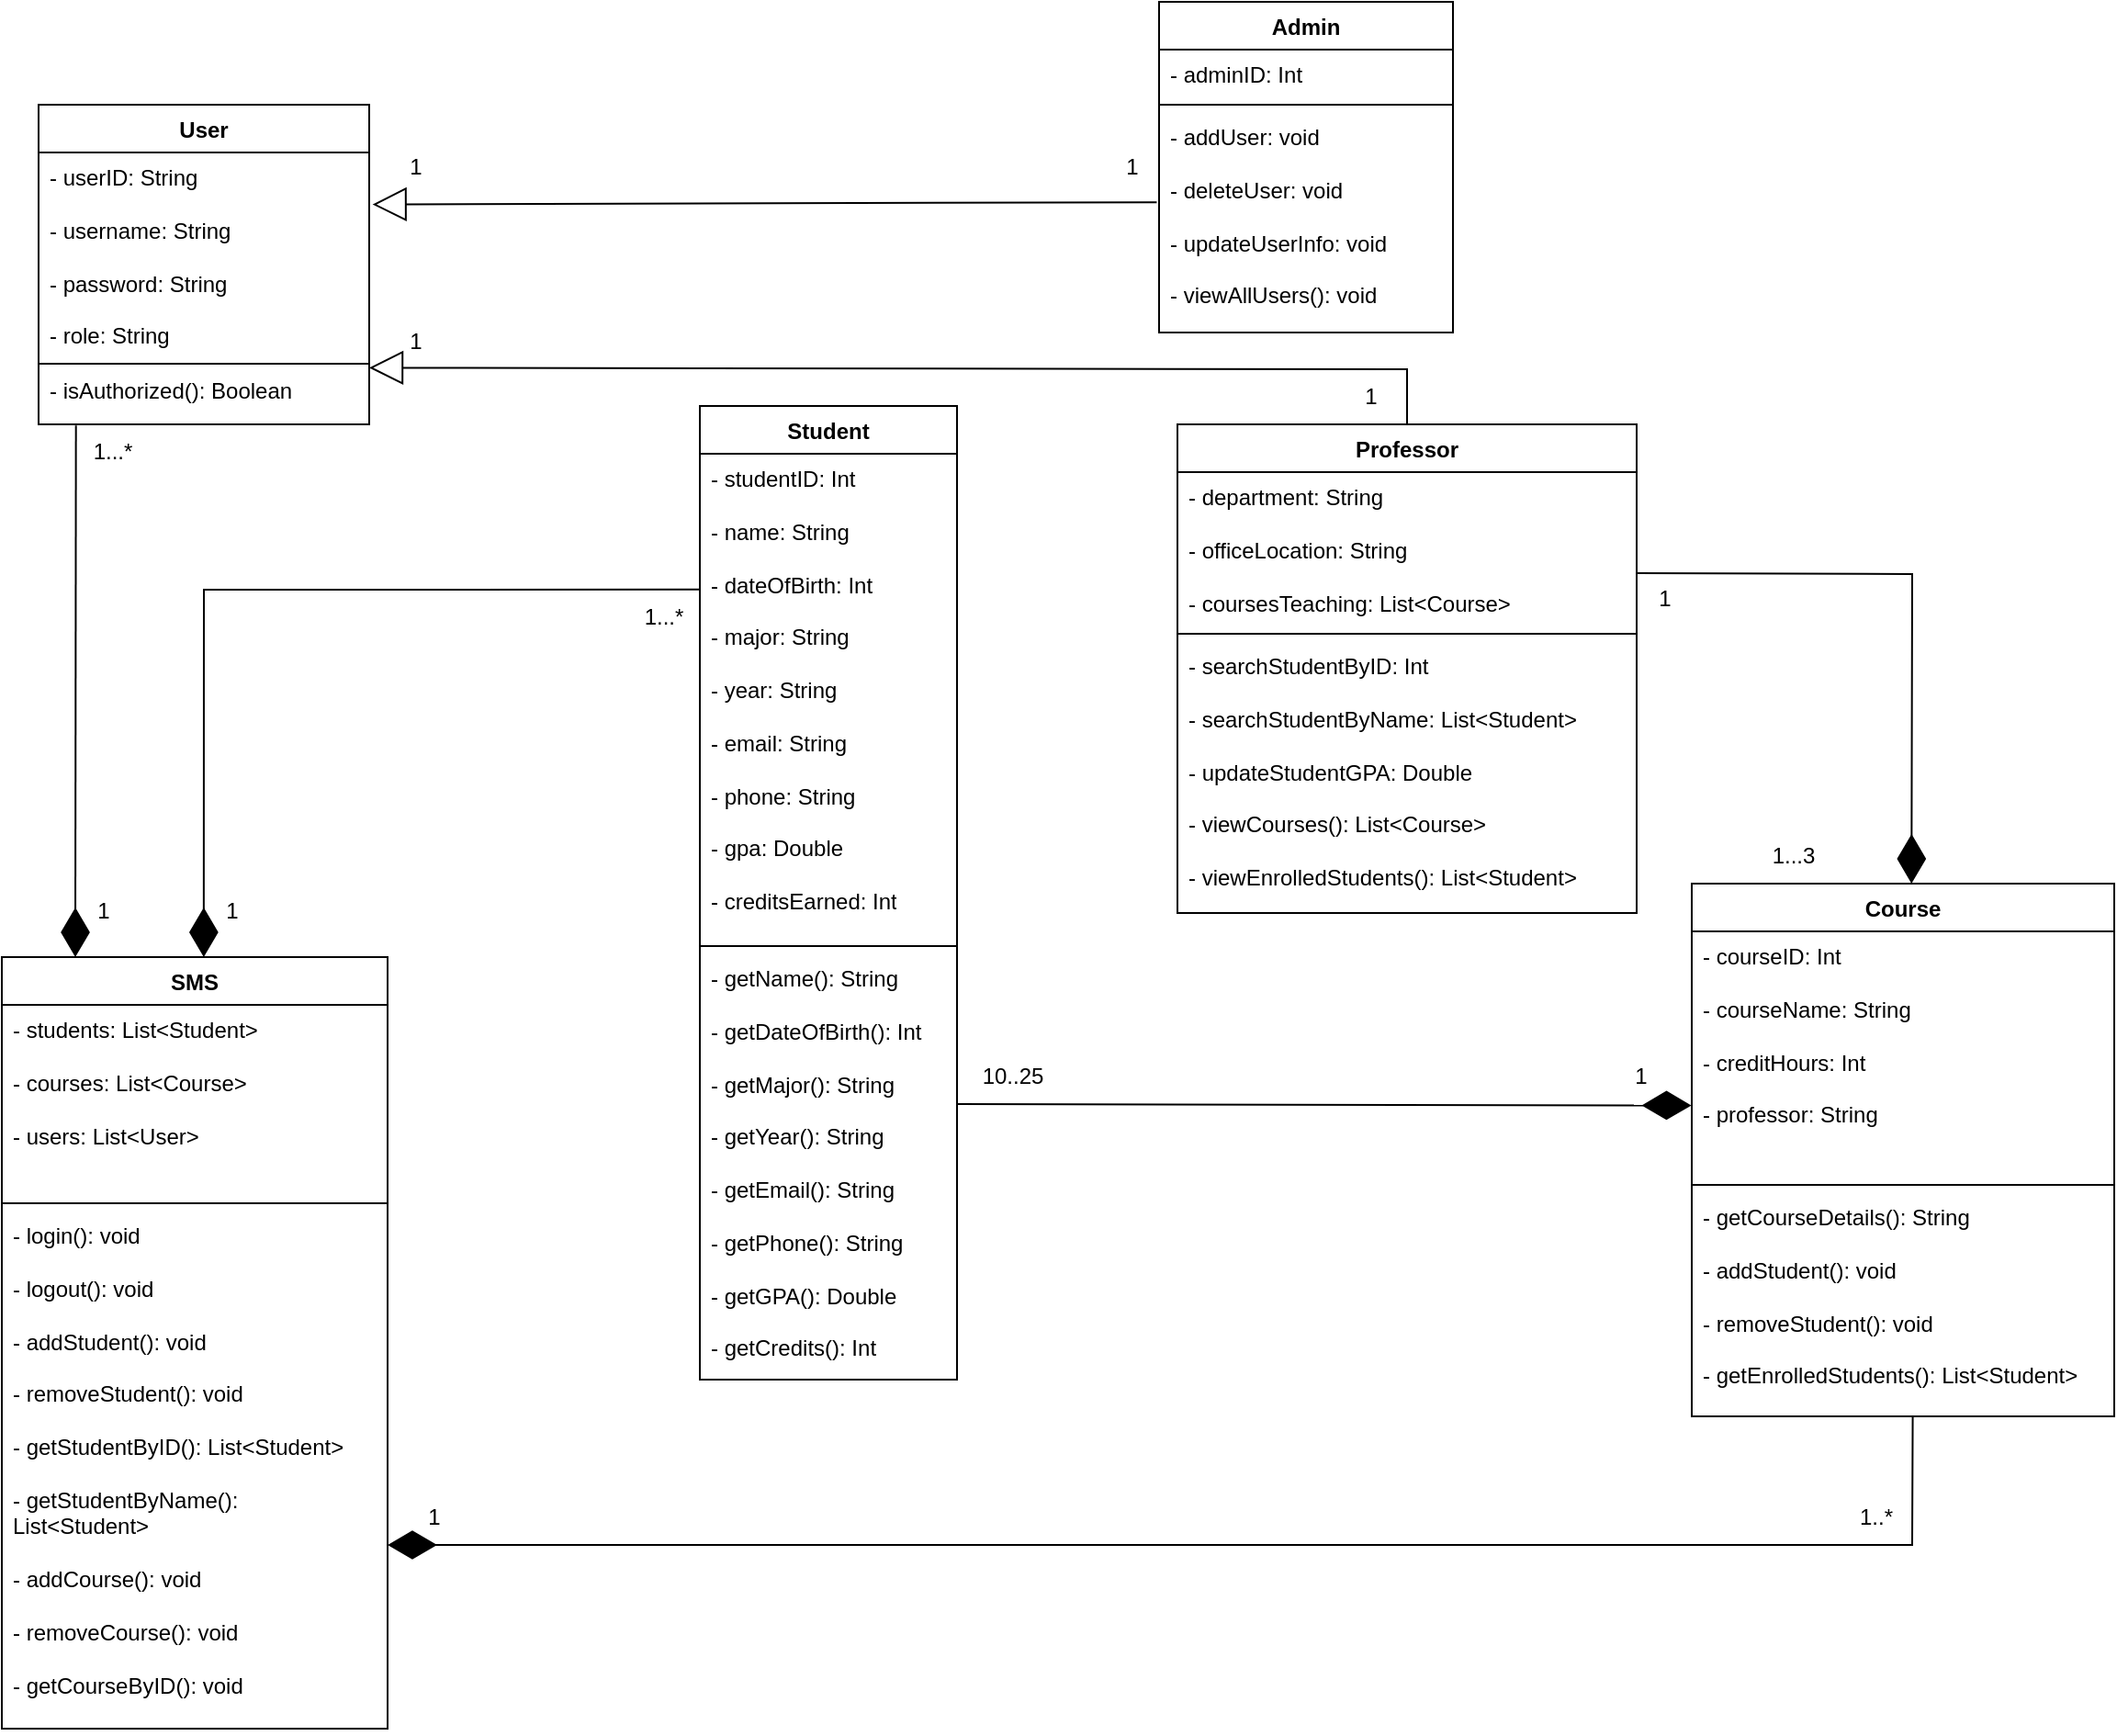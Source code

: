 <mxfile version="24.8.1">
  <diagram id="C5RBs43oDa-KdzZeNtuy" name="Page-1">
    <mxGraphModel dx="2699" dy="977" grid="1" gridSize="10" guides="1" tooltips="1" connect="1" arrows="1" fold="1" page="1" pageScale="1" pageWidth="827" pageHeight="1169" math="0" shadow="0">
      <root>
        <mxCell id="WIyWlLk6GJQsqaUBKTNV-0" />
        <mxCell id="WIyWlLk6GJQsqaUBKTNV-1" parent="WIyWlLk6GJQsqaUBKTNV-0" />
        <mxCell id="zS47Xuw-DA11DCwyIxi2-0" value="User" style="swimlane;fontStyle=1;align=center;verticalAlign=top;childLayout=stackLayout;horizontal=1;startSize=26;horizontalStack=0;resizeParent=1;resizeParentMax=0;resizeLast=0;collapsible=1;marginBottom=0;whiteSpace=wrap;html=1;" parent="WIyWlLk6GJQsqaUBKTNV-1" vertex="1">
          <mxGeometry x="-60" y="136" width="180" height="174" as="geometry" />
        </mxCell>
        <mxCell id="zS47Xuw-DA11DCwyIxi2-1" value="- userID: String&lt;div&gt;&lt;br&gt;&lt;div&gt;- username: String&lt;/div&gt;&lt;div&gt;&lt;br&gt;&lt;/div&gt;&lt;div&gt;- password: String&lt;/div&gt;&lt;div&gt;&lt;br&gt;&lt;/div&gt;&lt;div&gt;- role: String&lt;/div&gt;&lt;/div&gt;" style="text;strokeColor=none;fillColor=none;align=left;verticalAlign=top;spacingLeft=4;spacingRight=4;overflow=hidden;rotatable=0;points=[[0,0.5],[1,0.5]];portConstraint=eastwest;whiteSpace=wrap;html=1;" parent="zS47Xuw-DA11DCwyIxi2-0" vertex="1">
          <mxGeometry y="26" width="180" height="114" as="geometry" />
        </mxCell>
        <mxCell id="zS47Xuw-DA11DCwyIxi2-2" value="" style="line;strokeWidth=1;fillColor=none;align=left;verticalAlign=middle;spacingTop=-1;spacingLeft=3;spacingRight=3;rotatable=0;labelPosition=right;points=[];portConstraint=eastwest;strokeColor=inherit;" parent="zS47Xuw-DA11DCwyIxi2-0" vertex="1">
          <mxGeometry y="140" width="180" height="2" as="geometry" />
        </mxCell>
        <mxCell id="zS47Xuw-DA11DCwyIxi2-3" value="&lt;div&gt;&lt;span style=&quot;background-color: initial;&quot;&gt;- isAuthorized(): Boolean&lt;/span&gt;&lt;br&gt;&lt;/div&gt;" style="text;strokeColor=none;fillColor=none;align=left;verticalAlign=top;spacingLeft=4;spacingRight=4;overflow=hidden;rotatable=0;points=[[0,0.5],[1,0.5]];portConstraint=eastwest;whiteSpace=wrap;html=1;" parent="zS47Xuw-DA11DCwyIxi2-0" vertex="1">
          <mxGeometry y="142" width="180" height="32" as="geometry" />
        </mxCell>
        <mxCell id="zS47Xuw-DA11DCwyIxi2-4" value="Student" style="swimlane;fontStyle=1;align=center;verticalAlign=top;childLayout=stackLayout;horizontal=1;startSize=26;horizontalStack=0;resizeParent=1;resizeParentMax=0;resizeLast=0;collapsible=1;marginBottom=0;whiteSpace=wrap;html=1;" parent="WIyWlLk6GJQsqaUBKTNV-1" vertex="1">
          <mxGeometry x="300" y="300" width="140" height="530" as="geometry" />
        </mxCell>
        <mxCell id="zS47Xuw-DA11DCwyIxi2-5" value="- studentID: Int&lt;div&gt;&lt;br&gt;&lt;div&gt;- name: String&lt;/div&gt;&lt;div&gt;&lt;br&gt;&lt;/div&gt;&lt;div&gt;- dateOfBirth: Int&lt;/div&gt;&lt;div&gt;&lt;br&gt;&lt;/div&gt;&lt;div&gt;- major: String&lt;/div&gt;&lt;div&gt;&lt;br&gt;&lt;/div&gt;&lt;div&gt;- year: String&lt;/div&gt;&lt;div&gt;&lt;br&gt;&lt;/div&gt;&lt;div&gt;- email: String&lt;/div&gt;&lt;div&gt;&lt;br&gt;&lt;/div&gt;&lt;div&gt;- phone: String&lt;/div&gt;&lt;div&gt;&lt;br&gt;&lt;/div&gt;&lt;div&gt;- gpa: Double&lt;/div&gt;&lt;div&gt;&lt;br&gt;&lt;/div&gt;&lt;div&gt;- creditsEarned: Int&lt;/div&gt;&lt;/div&gt;" style="text;strokeColor=none;fillColor=none;align=left;verticalAlign=top;spacingLeft=4;spacingRight=4;overflow=hidden;rotatable=0;points=[[0,0.5],[1,0.5]];portConstraint=eastwest;whiteSpace=wrap;html=1;" parent="zS47Xuw-DA11DCwyIxi2-4" vertex="1">
          <mxGeometry y="26" width="140" height="264" as="geometry" />
        </mxCell>
        <mxCell id="zS47Xuw-DA11DCwyIxi2-6" value="" style="line;strokeWidth=1;fillColor=none;align=left;verticalAlign=middle;spacingTop=-1;spacingLeft=3;spacingRight=3;rotatable=0;labelPosition=right;points=[];portConstraint=eastwest;strokeColor=inherit;" parent="zS47Xuw-DA11DCwyIxi2-4" vertex="1">
          <mxGeometry y="290" width="140" height="8" as="geometry" />
        </mxCell>
        <mxCell id="zS47Xuw-DA11DCwyIxi2-7" value="- getName(): String&lt;div&gt;&lt;br&gt;&lt;/div&gt;&lt;div&gt;- getDateOfBirth(): Int&lt;/div&gt;&lt;div&gt;&lt;br&gt;&lt;/div&gt;&lt;div&gt;- getMajor(): String&lt;/div&gt;&lt;div&gt;&lt;br&gt;&lt;/div&gt;&lt;div&gt;- getYear(): String&lt;/div&gt;&lt;div&gt;&lt;br&gt;&lt;/div&gt;&lt;div&gt;- getEmail(): String&lt;/div&gt;&lt;div&gt;&lt;br&gt;&lt;/div&gt;&lt;div&gt;- getPhone(): String&lt;/div&gt;&lt;div&gt;&lt;br&gt;&lt;/div&gt;&lt;div&gt;- getGPA(): Double&lt;/div&gt;&lt;div&gt;&lt;br&gt;&lt;/div&gt;&lt;div&gt;- getCredits(): Int&lt;/div&gt;" style="text;strokeColor=none;fillColor=none;align=left;verticalAlign=top;spacingLeft=4;spacingRight=4;overflow=hidden;rotatable=0;points=[[0,0.5],[1,0.5]];portConstraint=eastwest;whiteSpace=wrap;html=1;" parent="zS47Xuw-DA11DCwyIxi2-4" vertex="1">
          <mxGeometry y="298" width="140" height="232" as="geometry" />
        </mxCell>
        <mxCell id="zS47Xuw-DA11DCwyIxi2-20" value="Admin" style="swimlane;fontStyle=1;align=center;verticalAlign=top;childLayout=stackLayout;horizontal=1;startSize=26;horizontalStack=0;resizeParent=1;resizeParentMax=0;resizeLast=0;collapsible=1;marginBottom=0;whiteSpace=wrap;html=1;" parent="WIyWlLk6GJQsqaUBKTNV-1" vertex="1">
          <mxGeometry x="550" y="80" width="160" height="180" as="geometry" />
        </mxCell>
        <mxCell id="zS47Xuw-DA11DCwyIxi2-21" value="- adminID: Int" style="text;strokeColor=none;fillColor=none;align=left;verticalAlign=top;spacingLeft=4;spacingRight=4;overflow=hidden;rotatable=0;points=[[0,0.5],[1,0.5]];portConstraint=eastwest;whiteSpace=wrap;html=1;" parent="zS47Xuw-DA11DCwyIxi2-20" vertex="1">
          <mxGeometry y="26" width="160" height="26" as="geometry" />
        </mxCell>
        <mxCell id="zS47Xuw-DA11DCwyIxi2-22" value="" style="line;strokeWidth=1;fillColor=none;align=left;verticalAlign=middle;spacingTop=-1;spacingLeft=3;spacingRight=3;rotatable=0;labelPosition=right;points=[];portConstraint=eastwest;strokeColor=inherit;" parent="zS47Xuw-DA11DCwyIxi2-20" vertex="1">
          <mxGeometry y="52" width="160" height="8" as="geometry" />
        </mxCell>
        <mxCell id="zS47Xuw-DA11DCwyIxi2-23" value="&lt;div&gt;- addUser: void&lt;/div&gt;&lt;div&gt;&lt;br&gt;&lt;/div&gt;&lt;div&gt;- deleteUser: void&lt;/div&gt;&lt;div&gt;&lt;br&gt;&lt;/div&gt;&lt;div&gt;- updateUserInfo: void&lt;/div&gt;&lt;div&gt;&lt;br&gt;&lt;/div&gt;&lt;div&gt;- viewAllUsers(): void&lt;/div&gt;" style="text;strokeColor=none;fillColor=none;align=left;verticalAlign=top;spacingLeft=4;spacingRight=4;overflow=hidden;rotatable=0;points=[[0,0.5],[1,0.5]];portConstraint=eastwest;whiteSpace=wrap;html=1;" parent="zS47Xuw-DA11DCwyIxi2-20" vertex="1">
          <mxGeometry y="60" width="160" height="120" as="geometry" />
        </mxCell>
        <mxCell id="zS47Xuw-DA11DCwyIxi2-24" value="Professor" style="swimlane;fontStyle=1;align=center;verticalAlign=top;childLayout=stackLayout;horizontal=1;startSize=26;horizontalStack=0;resizeParent=1;resizeParentMax=0;resizeLast=0;collapsible=1;marginBottom=0;whiteSpace=wrap;html=1;" parent="WIyWlLk6GJQsqaUBKTNV-1" vertex="1">
          <mxGeometry x="560" y="310" width="250" height="266" as="geometry" />
        </mxCell>
        <mxCell id="zS47Xuw-DA11DCwyIxi2-25" value="- department: String&lt;div&gt;&lt;br&gt;&lt;/div&gt;&lt;div&gt;- officeLocation: String&lt;/div&gt;&lt;div&gt;&lt;br&gt;&lt;/div&gt;&lt;div&gt;- coursesTeaching: List&amp;lt;Course&amp;gt;&lt;br&gt;&lt;div&gt;&lt;br&gt;&lt;/div&gt;&lt;/div&gt;" style="text;strokeColor=none;fillColor=none;align=left;verticalAlign=top;spacingLeft=4;spacingRight=4;overflow=hidden;rotatable=0;points=[[0,0.5],[1,0.5]];portConstraint=eastwest;whiteSpace=wrap;html=1;" parent="zS47Xuw-DA11DCwyIxi2-24" vertex="1">
          <mxGeometry y="26" width="250" height="84" as="geometry" />
        </mxCell>
        <mxCell id="zS47Xuw-DA11DCwyIxi2-26" value="" style="line;strokeWidth=1;fillColor=none;align=left;verticalAlign=middle;spacingTop=-1;spacingLeft=3;spacingRight=3;rotatable=0;labelPosition=right;points=[];portConstraint=eastwest;strokeColor=inherit;" parent="zS47Xuw-DA11DCwyIxi2-24" vertex="1">
          <mxGeometry y="110" width="250" height="8" as="geometry" />
        </mxCell>
        <mxCell id="zS47Xuw-DA11DCwyIxi2-27" value="&lt;div&gt;- searchStudentByID: Int&lt;/div&gt;&lt;div&gt;&lt;br&gt;&lt;/div&gt;&lt;div&gt;- searchStudentByName: List&amp;lt;Student&amp;gt;&lt;/div&gt;&lt;div&gt;&lt;br&gt;&lt;/div&gt;&lt;div&gt;- updateStudentGPA: Double&lt;/div&gt;&lt;div&gt;&lt;br&gt;&lt;/div&gt;&lt;div&gt;- viewCourses(): List&amp;lt;Course&amp;gt;&lt;/div&gt;&lt;div&gt;&lt;br&gt;&lt;/div&gt;&lt;div&gt;- viewEnrolledStudents(): List&amp;lt;Student&amp;gt;&lt;/div&gt;" style="text;strokeColor=none;fillColor=none;align=left;verticalAlign=top;spacingLeft=4;spacingRight=4;overflow=hidden;rotatable=0;points=[[0,0.5],[1,0.5]];portConstraint=eastwest;whiteSpace=wrap;html=1;" parent="zS47Xuw-DA11DCwyIxi2-24" vertex="1">
          <mxGeometry y="118" width="250" height="148" as="geometry" />
        </mxCell>
        <mxCell id="zS47Xuw-DA11DCwyIxi2-28" value="Course" style="swimlane;fontStyle=1;align=center;verticalAlign=top;childLayout=stackLayout;horizontal=1;startSize=26;horizontalStack=0;resizeParent=1;resizeParentMax=0;resizeLast=0;collapsible=1;marginBottom=0;whiteSpace=wrap;html=1;" parent="WIyWlLk6GJQsqaUBKTNV-1" vertex="1">
          <mxGeometry x="840" y="560" width="230" height="290" as="geometry" />
        </mxCell>
        <mxCell id="zS47Xuw-DA11DCwyIxi2-29" value="- courseID: Int&lt;div&gt;&lt;br&gt;&lt;div&gt;- courseName: String&lt;/div&gt;&lt;div&gt;&lt;br&gt;&lt;/div&gt;&lt;div&gt;- creditHours: Int&lt;/div&gt;&lt;div&gt;&lt;br&gt;&lt;/div&gt;&lt;div&gt;- professor: String&lt;/div&gt;&lt;/div&gt;" style="text;strokeColor=none;fillColor=none;align=left;verticalAlign=top;spacingLeft=4;spacingRight=4;overflow=hidden;rotatable=0;points=[[0,0.5],[1,0.5]];portConstraint=eastwest;whiteSpace=wrap;html=1;" parent="zS47Xuw-DA11DCwyIxi2-28" vertex="1">
          <mxGeometry y="26" width="230" height="134" as="geometry" />
        </mxCell>
        <mxCell id="zS47Xuw-DA11DCwyIxi2-30" value="" style="line;strokeWidth=1;fillColor=none;align=left;verticalAlign=middle;spacingTop=-1;spacingLeft=3;spacingRight=3;rotatable=0;labelPosition=right;points=[];portConstraint=eastwest;strokeColor=inherit;" parent="zS47Xuw-DA11DCwyIxi2-28" vertex="1">
          <mxGeometry y="160" width="230" height="8" as="geometry" />
        </mxCell>
        <mxCell id="zS47Xuw-DA11DCwyIxi2-31" value="- getCourseDetails(): String&lt;div&gt;&lt;br&gt;&lt;div&gt;- addStudent(): void&lt;/div&gt;&lt;div&gt;&lt;br&gt;&lt;/div&gt;&lt;div&gt;- removeStudent(): void&lt;/div&gt;&lt;/div&gt;&lt;div&gt;&lt;br&gt;&lt;/div&gt;&lt;div&gt;- getEnrolledStudents(): List&amp;lt;Student&amp;gt;&lt;/div&gt;" style="text;strokeColor=none;fillColor=none;align=left;verticalAlign=top;spacingLeft=4;spacingRight=4;overflow=hidden;rotatable=0;points=[[0,0.5],[1,0.5]];portConstraint=eastwest;whiteSpace=wrap;html=1;" parent="zS47Xuw-DA11DCwyIxi2-28" vertex="1">
          <mxGeometry y="168" width="230" height="122" as="geometry" />
        </mxCell>
        <mxCell id="zS47Xuw-DA11DCwyIxi2-32" value="SMS" style="swimlane;fontStyle=1;align=center;verticalAlign=top;childLayout=stackLayout;horizontal=1;startSize=26;horizontalStack=0;resizeParent=1;resizeParentMax=0;resizeLast=0;collapsible=1;marginBottom=0;whiteSpace=wrap;html=1;" parent="WIyWlLk6GJQsqaUBKTNV-1" vertex="1">
          <mxGeometry x="-80" y="600" width="210" height="420" as="geometry" />
        </mxCell>
        <mxCell id="zS47Xuw-DA11DCwyIxi2-33" value="- students: List&amp;lt;Student&amp;gt;&amp;nbsp;&lt;div&gt;&lt;br&gt;&lt;div&gt;- courses: List&amp;lt;Course&amp;gt;&lt;br&gt;&lt;/div&gt;&lt;div&gt;&lt;br&gt;&lt;/div&gt;&lt;div&gt;- users: List&amp;lt;User&amp;gt;&lt;/div&gt;&lt;div&gt;&lt;br&gt;&lt;/div&gt;&lt;div&gt;&lt;br&gt;&lt;/div&gt;&lt;/div&gt;" style="text;strokeColor=none;fillColor=none;align=left;verticalAlign=top;spacingLeft=4;spacingRight=4;overflow=hidden;rotatable=0;points=[[0,0.5],[1,0.5]];portConstraint=eastwest;whiteSpace=wrap;html=1;" parent="zS47Xuw-DA11DCwyIxi2-32" vertex="1">
          <mxGeometry y="26" width="210" height="104" as="geometry" />
        </mxCell>
        <mxCell id="zS47Xuw-DA11DCwyIxi2-34" value="" style="line;strokeWidth=1;fillColor=none;align=left;verticalAlign=middle;spacingTop=-1;spacingLeft=3;spacingRight=3;rotatable=0;labelPosition=right;points=[];portConstraint=eastwest;strokeColor=inherit;" parent="zS47Xuw-DA11DCwyIxi2-32" vertex="1">
          <mxGeometry y="130" width="210" height="8" as="geometry" />
        </mxCell>
        <mxCell id="zS47Xuw-DA11DCwyIxi2-35" value="&lt;div&gt;- login(): void&lt;/div&gt;&lt;div&gt;&lt;br&gt;&lt;/div&gt;&lt;div&gt;- logout(): void&lt;/div&gt;&lt;div&gt;&lt;br&gt;&lt;/div&gt;- addStudent(): void&lt;div&gt;&lt;br&gt;&lt;div&gt;- removeStudent(): void&lt;/div&gt;&lt;div&gt;&lt;br&gt;&lt;/div&gt;&lt;div&gt;- getStudentByID(): List&amp;lt;Student&amp;gt;&lt;/div&gt;&lt;/div&gt;&lt;div&gt;&lt;br&gt;&lt;/div&gt;&lt;div&gt;- getStudentByName(): List&amp;lt;Student&amp;gt;&lt;/div&gt;&lt;div&gt;&lt;br&gt;&lt;/div&gt;&lt;div&gt;- addCourse(): void&lt;/div&gt;&lt;div&gt;&lt;br&gt;&lt;/div&gt;&lt;div&gt;- removeCourse(): void&lt;/div&gt;&lt;div&gt;&lt;br&gt;&lt;/div&gt;&lt;div&gt;- getCourseByID(): void&lt;/div&gt;" style="text;strokeColor=none;fillColor=none;align=left;verticalAlign=top;spacingLeft=4;spacingRight=4;overflow=hidden;rotatable=0;points=[[0,0.5],[1,0.5]];portConstraint=eastwest;whiteSpace=wrap;html=1;" parent="zS47Xuw-DA11DCwyIxi2-32" vertex="1">
          <mxGeometry y="138" width="210" height="282" as="geometry" />
        </mxCell>
        <mxCell id="zS47Xuw-DA11DCwyIxi2-37" value="" style="endArrow=block;endSize=16;endFill=0;html=1;rounded=0;exitX=1.006;exitY=0.322;exitDx=0;exitDy=0;exitPerimeter=0;entryX=1;entryY=0.038;entryDx=0;entryDy=0;entryPerimeter=0;" parent="WIyWlLk6GJQsqaUBKTNV-1" target="zS47Xuw-DA11DCwyIxi2-3" edge="1">
          <mxGeometry width="160" relative="1" as="geometry">
            <mxPoint x="685" y="310" as="sourcePoint" />
            <mxPoint x="120" y="253.45" as="targetPoint" />
            <Array as="points">
              <mxPoint x="685" y="280" />
            </Array>
          </mxGeometry>
        </mxCell>
        <mxCell id="zS47Xuw-DA11DCwyIxi2-39" value="1" style="text;html=1;align=center;verticalAlign=middle;resizable=0;points=[];autosize=1;strokeColor=none;fillColor=none;" parent="WIyWlLk6GJQsqaUBKTNV-1" vertex="1">
          <mxGeometry x="130" y="155" width="30" height="30" as="geometry" />
        </mxCell>
        <mxCell id="zS47Xuw-DA11DCwyIxi2-40" value="1" style="text;html=1;align=center;verticalAlign=middle;resizable=0;points=[];autosize=1;strokeColor=none;fillColor=none;" parent="WIyWlLk6GJQsqaUBKTNV-1" vertex="1">
          <mxGeometry x="520" y="155" width="30" height="30" as="geometry" />
        </mxCell>
        <mxCell id="zS47Xuw-DA11DCwyIxi2-41" value="1" style="text;html=1;align=center;verticalAlign=middle;resizable=0;points=[];autosize=1;strokeColor=none;fillColor=none;" parent="WIyWlLk6GJQsqaUBKTNV-1" vertex="1">
          <mxGeometry x="130" y="250" width="30" height="30" as="geometry" />
        </mxCell>
        <mxCell id="zS47Xuw-DA11DCwyIxi2-42" value="1" style="text;html=1;align=center;verticalAlign=middle;resizable=0;points=[];autosize=1;strokeColor=none;fillColor=none;" parent="WIyWlLk6GJQsqaUBKTNV-1" vertex="1">
          <mxGeometry x="650" y="280" width="30" height="30" as="geometry" />
        </mxCell>
        <mxCell id="zS47Xuw-DA11DCwyIxi2-50" value="1" style="text;html=1;align=center;verticalAlign=middle;resizable=0;points=[];autosize=1;strokeColor=none;fillColor=none;" parent="WIyWlLk6GJQsqaUBKTNV-1" vertex="1">
          <mxGeometry x="810" y="390" width="30" height="30" as="geometry" />
        </mxCell>
        <mxCell id="zS47Xuw-DA11DCwyIxi2-51" value="1...3" style="text;html=1;align=center;verticalAlign=middle;resizable=0;points=[];autosize=1;strokeColor=none;fillColor=none;" parent="WIyWlLk6GJQsqaUBKTNV-1" vertex="1">
          <mxGeometry x="870" y="530" width="50" height="30" as="geometry" />
        </mxCell>
        <mxCell id="zS47Xuw-DA11DCwyIxi2-56" value="1" style="text;html=1;align=center;verticalAlign=middle;resizable=0;points=[];autosize=1;strokeColor=none;fillColor=none;" parent="WIyWlLk6GJQsqaUBKTNV-1" vertex="1">
          <mxGeometry x="797" y="650" width="30" height="30" as="geometry" />
        </mxCell>
        <mxCell id="zS47Xuw-DA11DCwyIxi2-60" value="1...*" style="text;html=1;align=center;verticalAlign=middle;resizable=0;points=[];autosize=1;strokeColor=none;fillColor=none;" parent="WIyWlLk6GJQsqaUBKTNV-1" vertex="1">
          <mxGeometry x="260" y="400" width="40" height="30" as="geometry" />
        </mxCell>
        <mxCell id="zS47Xuw-DA11DCwyIxi2-63" value="1..*" style="text;html=1;align=center;verticalAlign=middle;resizable=0;points=[];autosize=1;strokeColor=none;fillColor=none;" parent="WIyWlLk6GJQsqaUBKTNV-1" vertex="1">
          <mxGeometry x="920" y="890" width="40" height="30" as="geometry" />
        </mxCell>
        <mxCell id="zS47Xuw-DA11DCwyIxi2-66" value="1...*" style="text;html=1;align=center;verticalAlign=middle;resizable=0;points=[];autosize=1;strokeColor=none;fillColor=none;" parent="WIyWlLk6GJQsqaUBKTNV-1" vertex="1">
          <mxGeometry x="-40" y="310" width="40" height="30" as="geometry" />
        </mxCell>
        <mxCell id="zS47Xuw-DA11DCwyIxi2-36" value="" style="endArrow=block;endSize=16;endFill=0;html=1;rounded=0;exitX=-0.008;exitY=0.409;exitDx=0;exitDy=0;exitPerimeter=0;entryX=1.01;entryY=0.248;entryDx=0;entryDy=0;entryPerimeter=0;" parent="WIyWlLk6GJQsqaUBKTNV-1" source="zS47Xuw-DA11DCwyIxi2-23" target="zS47Xuw-DA11DCwyIxi2-1" edge="1">
          <mxGeometry width="160" relative="1" as="geometry">
            <mxPoint x="251.26" y="130" as="sourcePoint" />
            <mxPoint x="200.0" y="230.974" as="targetPoint" />
          </mxGeometry>
        </mxCell>
        <mxCell id="-A-bRTixERK1IYssXzr--0" value="" style="endArrow=diamondThin;endFill=1;endSize=24;html=1;rounded=0;entryX=1.007;entryY=0.915;entryDx=0;entryDy=0;entryPerimeter=0;exitX=0.523;exitY=0.999;exitDx=0;exitDy=0;exitPerimeter=0;" parent="WIyWlLk6GJQsqaUBKTNV-1" source="zS47Xuw-DA11DCwyIxi2-31" edge="1">
          <mxGeometry width="160" relative="1" as="geometry">
            <mxPoint x="960" y="920" as="sourcePoint" />
            <mxPoint x="130.0" y="920.0" as="targetPoint" />
            <Array as="points">
              <mxPoint x="960" y="920" />
            </Array>
          </mxGeometry>
        </mxCell>
        <mxCell id="-A-bRTixERK1IYssXzr--1" value="" style="endArrow=diamondThin;endFill=1;endSize=24;html=1;rounded=0;entryX=0.571;entryY=0;entryDx=0;entryDy=0;entryPerimeter=0;exitX=0;exitY=0.28;exitDx=0;exitDy=0;exitPerimeter=0;" parent="WIyWlLk6GJQsqaUBKTNV-1" source="zS47Xuw-DA11DCwyIxi2-5" edge="1">
          <mxGeometry width="160" relative="1" as="geometry">
            <mxPoint x="30" y="440" as="sourcePoint" />
            <mxPoint x="29.92" y="600" as="targetPoint" />
            <Array as="points">
              <mxPoint x="30" y="400" />
            </Array>
          </mxGeometry>
        </mxCell>
        <mxCell id="-A-bRTixERK1IYssXzr--2" value="" style="endArrow=diamondThin;endFill=1;endSize=24;html=1;rounded=0;entryX=0.25;entryY=0;entryDx=0;entryDy=0;exitX=0.113;exitY=1.02;exitDx=0;exitDy=0;exitPerimeter=0;" parent="WIyWlLk6GJQsqaUBKTNV-1" source="zS47Xuw-DA11DCwyIxi2-3" edge="1">
          <mxGeometry width="160" relative="1" as="geometry">
            <mxPoint x="-2.5" y="410" as="sourcePoint" />
            <mxPoint x="-40" y="600" as="targetPoint" />
          </mxGeometry>
        </mxCell>
        <mxCell id="-A-bRTixERK1IYssXzr--3" value="1" style="text;html=1;align=center;verticalAlign=middle;resizable=0;points=[];autosize=1;strokeColor=none;fillColor=none;" parent="WIyWlLk6GJQsqaUBKTNV-1" vertex="1">
          <mxGeometry x="-40" y="560" width="30" height="30" as="geometry" />
        </mxCell>
        <mxCell id="-A-bRTixERK1IYssXzr--4" value="1" style="text;html=1;align=center;verticalAlign=middle;resizable=0;points=[];autosize=1;strokeColor=none;fillColor=none;" parent="WIyWlLk6GJQsqaUBKTNV-1" vertex="1">
          <mxGeometry x="30" y="560" width="30" height="30" as="geometry" />
        </mxCell>
        <mxCell id="-A-bRTixERK1IYssXzr--5" value="1" style="text;html=1;align=center;verticalAlign=middle;resizable=0;points=[];autosize=1;strokeColor=none;fillColor=none;" parent="WIyWlLk6GJQsqaUBKTNV-1" vertex="1">
          <mxGeometry x="140" y="890" width="30" height="30" as="geometry" />
        </mxCell>
        <mxCell id="-A-bRTixERK1IYssXzr--6" value="" style="endArrow=diamondThin;endFill=1;endSize=24;html=1;rounded=0;entryX=0;entryY=0.5;entryDx=0;entryDy=0;exitX=1.002;exitY=0.207;exitDx=0;exitDy=0;exitPerimeter=0;" parent="WIyWlLk6GJQsqaUBKTNV-1" edge="1">
          <mxGeometry width="160" relative="1" as="geometry">
            <mxPoint x="440.0" y="680.004" as="sourcePoint" />
            <mxPoint x="839.72" y="680.77" as="targetPoint" />
          </mxGeometry>
        </mxCell>
        <mxCell id="-A-bRTixERK1IYssXzr--7" value="10..25" style="text;html=1;align=center;verticalAlign=middle;resizable=0;points=[];autosize=1;strokeColor=none;fillColor=none;" parent="WIyWlLk6GJQsqaUBKTNV-1" vertex="1">
          <mxGeometry x="440" y="650" width="60" height="30" as="geometry" />
        </mxCell>
        <mxCell id="ARZKecqNI4soJYKzZxgo-0" value="" style="endArrow=diamondThin;endFill=1;endSize=24;html=1;rounded=0;entryX=0.681;entryY=-0.005;entryDx=0;entryDy=0;entryPerimeter=0;" edge="1" parent="WIyWlLk6GJQsqaUBKTNV-1">
          <mxGeometry width="160" relative="1" as="geometry">
            <mxPoint x="810" y="391" as="sourcePoint" />
            <mxPoint x="959.63" y="560" as="targetPoint" />
            <Array as="points">
              <mxPoint x="960" y="391.45" />
            </Array>
          </mxGeometry>
        </mxCell>
      </root>
    </mxGraphModel>
  </diagram>
</mxfile>
